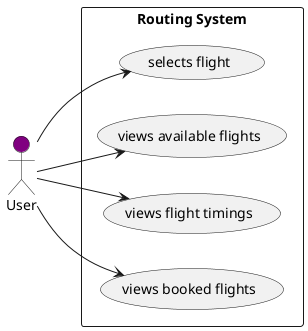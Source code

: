 @startuml customer
left to right direction
actor User #purple
rectangle "Routing System" as system {
  (selects flight)
  (views available flights)
  (views flight timings)
  (views booked flights)
}
User --> (selects flight)
User --> (views available flights)
User --> (views flight timings)
User --> (views booked flights)
@enduml